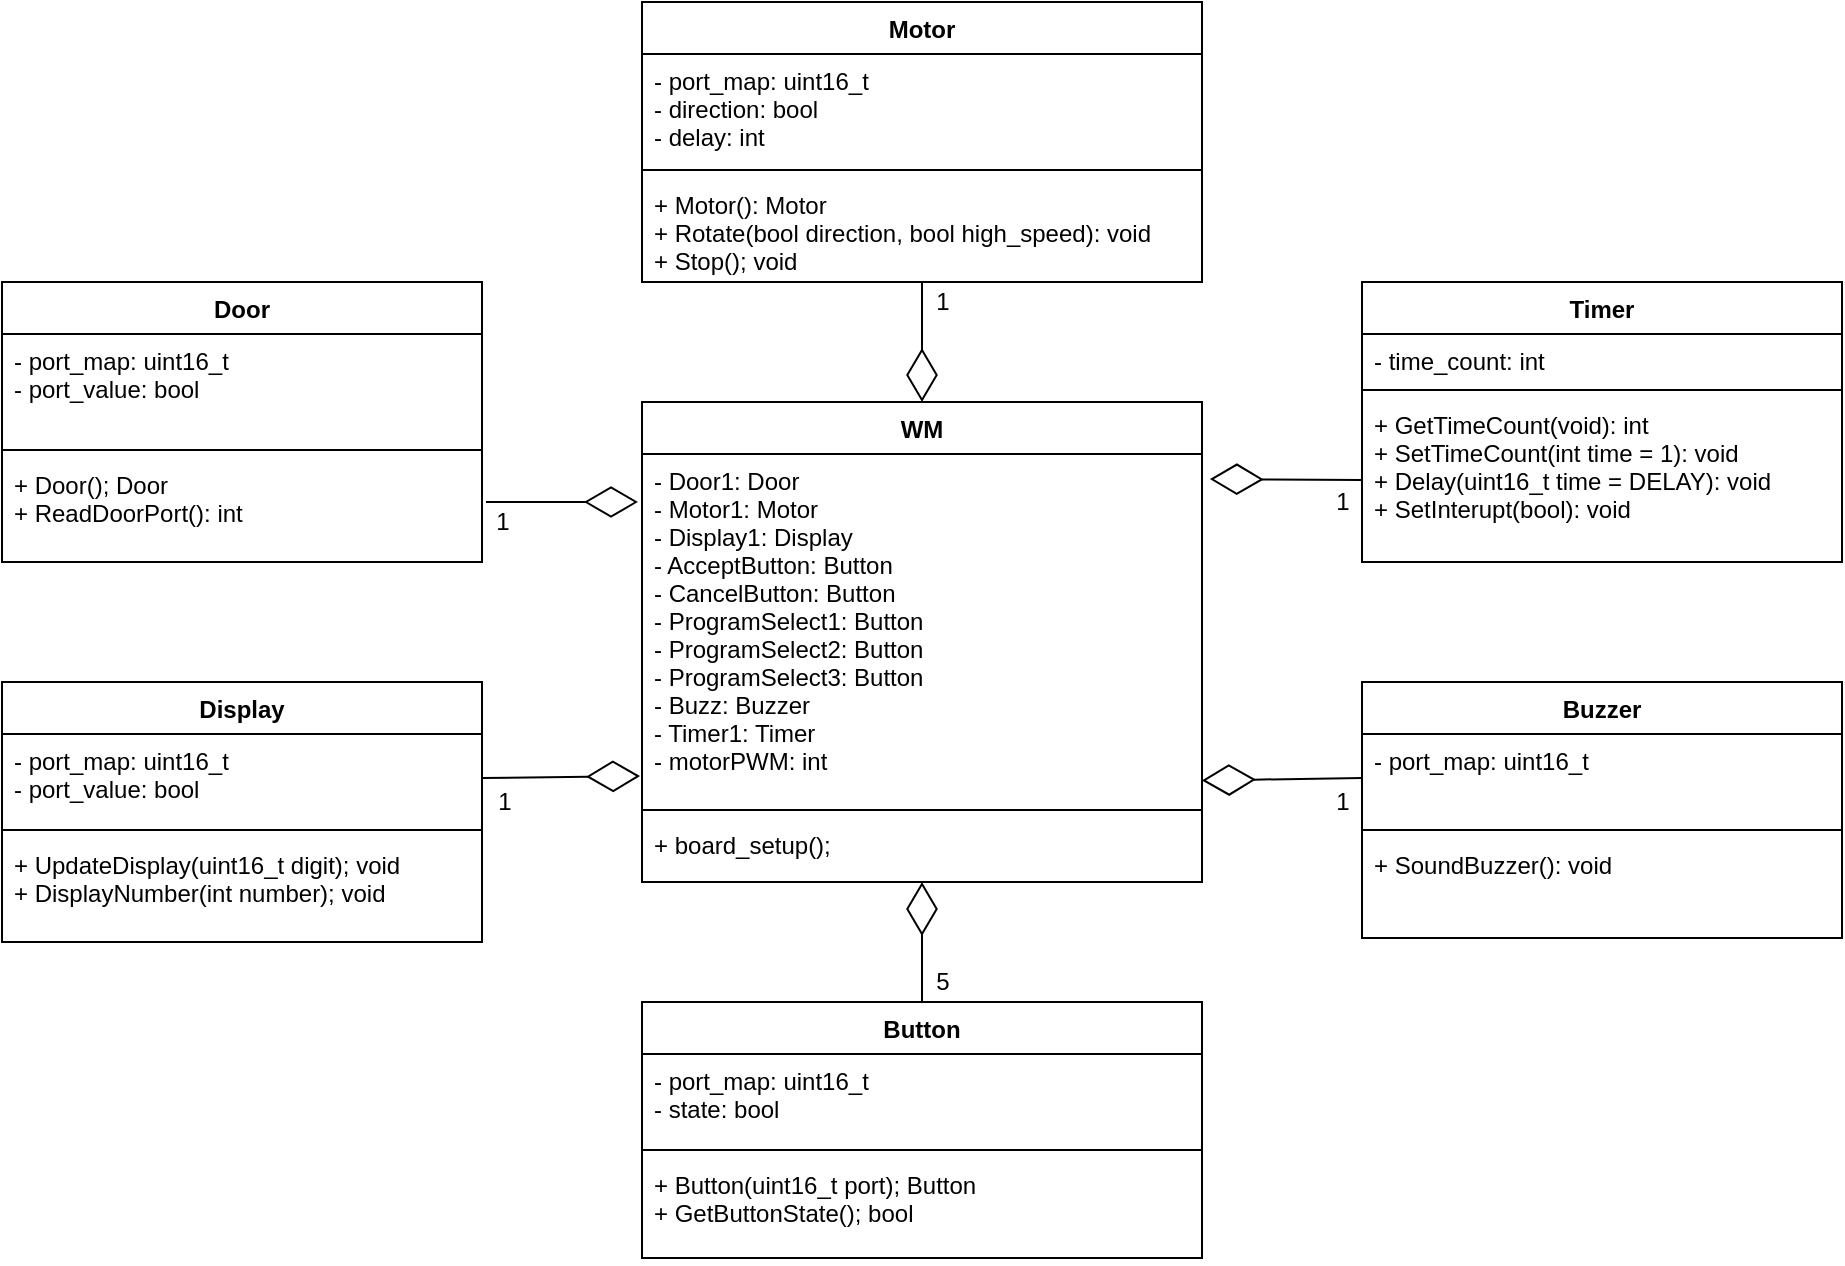 <mxfile version="12.9.2" type="device"><diagram id="pVsU2oSZBVo4-2c2Bmzq" name="Page-1"><mxGraphModel dx="1000" dy="1074" grid="1" gridSize="10" guides="1" tooltips="1" connect="1" arrows="1" fold="1" page="1" pageScale="1" pageWidth="850" pageHeight="1100" math="0" shadow="0"><root><mxCell id="0"/><mxCell id="1" parent="0"/><mxCell id="GTc1a9FZaYtlcI2hHJO6-22" value="" style="endArrow=diamondThin;endFill=0;endSize=24;html=1;exitX=0;exitY=0.5;exitDx=0;exitDy=0;entryX=1;entryY=0.938;entryDx=0;entryDy=0;entryPerimeter=0;" parent="1" edge="1" target="VJXKtaoYKsOkJ8yRL-eg-13" source="hfVv41pX3rPB13CAI_6Z-10"><mxGeometry width="160" relative="1" as="geometry"><mxPoint x="960" y="690" as="sourcePoint"/><mxPoint x="940" y="660" as="targetPoint"/></mxGeometry></mxCell><mxCell id="GTc1a9FZaYtlcI2hHJO6-23" value="1" style="text;html=1;resizable=0;points=[];align=center;verticalAlign=middle;labelBackgroundColor=#ffffff;" parent="GTc1a9FZaYtlcI2hHJO6-22" vertex="1" connectable="0"><mxGeometry x="-0.563" relative="1" as="geometry"><mxPoint x="7.71" y="11.73" as="offset"/></mxGeometry></mxCell><mxCell id="TkyrM7YmOiF51EBEwgbs-77" value="Door" style="swimlane;fontStyle=1;align=center;verticalAlign=top;childLayout=stackLayout;horizontal=1;startSize=26;horizontalStack=0;resizeParent=1;resizeParentMax=0;resizeLast=0;collapsible=1;marginBottom=0;" parent="1" vertex="1"><mxGeometry x="320" y="440" width="240" height="140" as="geometry"/></mxCell><mxCell id="TkyrM7YmOiF51EBEwgbs-78" value="- port_map: uint16_t&#10;- port_value: bool" style="text;strokeColor=none;fillColor=none;align=left;verticalAlign=top;spacingLeft=4;spacingRight=4;overflow=hidden;rotatable=0;points=[[0,0.5],[1,0.5]];portConstraint=eastwest;" parent="TkyrM7YmOiF51EBEwgbs-77" vertex="1"><mxGeometry y="26" width="240" height="54" as="geometry"/></mxCell><mxCell id="TkyrM7YmOiF51EBEwgbs-79" value="" style="line;strokeWidth=1;fillColor=none;align=left;verticalAlign=middle;spacingTop=-1;spacingLeft=3;spacingRight=3;rotatable=0;labelPosition=right;points=[];portConstraint=eastwest;" parent="TkyrM7YmOiF51EBEwgbs-77" vertex="1"><mxGeometry y="80" width="240" height="8" as="geometry"/></mxCell><mxCell id="TkyrM7YmOiF51EBEwgbs-80" value="+ Door(); Door&#10;+ ReadDoorPort(): int" style="text;strokeColor=none;fillColor=none;align=left;verticalAlign=top;spacingLeft=4;spacingRight=4;overflow=hidden;rotatable=0;points=[[0,0.5],[1,0.5]];portConstraint=eastwest;" parent="TkyrM7YmOiF51EBEwgbs-77" vertex="1"><mxGeometry y="88" width="240" height="52" as="geometry"/></mxCell><mxCell id="hfVv41pX3rPB13CAI_6Z-22" value="Timer" style="swimlane;fontStyle=1;align=center;verticalAlign=top;childLayout=stackLayout;horizontal=1;startSize=26;horizontalStack=0;resizeParent=1;resizeParentMax=0;resizeLast=0;collapsible=1;marginBottom=0;" parent="1" vertex="1"><mxGeometry x="1000" y="440" width="240" height="140" as="geometry"/></mxCell><mxCell id="hfVv41pX3rPB13CAI_6Z-23" value="- time_count: int" style="text;strokeColor=none;fillColor=none;align=left;verticalAlign=top;spacingLeft=4;spacingRight=4;overflow=hidden;rotatable=0;points=[[0,0.5],[1,0.5]];portConstraint=eastwest;" parent="hfVv41pX3rPB13CAI_6Z-22" vertex="1"><mxGeometry y="26" width="240" height="24" as="geometry"/></mxCell><mxCell id="hfVv41pX3rPB13CAI_6Z-24" value="" style="line;strokeWidth=1;fillColor=none;align=left;verticalAlign=middle;spacingTop=-1;spacingLeft=3;spacingRight=3;rotatable=0;labelPosition=right;points=[];portConstraint=eastwest;" parent="hfVv41pX3rPB13CAI_6Z-22" vertex="1"><mxGeometry y="50" width="240" height="8" as="geometry"/></mxCell><mxCell id="hfVv41pX3rPB13CAI_6Z-25" value="+ GetTimeCount(void): int&#10;+ SetTimeCount(int time = 1): void&#10;+ Delay(uint16_t time = DELAY): void&#10;+ SetInterupt(bool): void" style="text;strokeColor=none;fillColor=none;align=left;verticalAlign=top;spacingLeft=4;spacingRight=4;overflow=hidden;rotatable=0;points=[[0,0.5],[1,0.5]];portConstraint=eastwest;" parent="hfVv41pX3rPB13CAI_6Z-22" vertex="1"><mxGeometry y="58" width="240" height="82" as="geometry"/></mxCell><mxCell id="hfVv41pX3rPB13CAI_6Z-5" value="Motor" style="swimlane;fontStyle=1;align=center;verticalAlign=top;childLayout=stackLayout;horizontal=1;startSize=26;horizontalStack=0;resizeParent=1;resizeParentMax=0;resizeLast=0;collapsible=1;marginBottom=0;" parent="1" vertex="1"><mxGeometry x="640" y="300" width="280" height="140" as="geometry"/></mxCell><mxCell id="hfVv41pX3rPB13CAI_6Z-6" value="- port_map: uint16_t&#10;- direction: bool&#10;- delay: int" style="text;strokeColor=none;fillColor=none;align=left;verticalAlign=top;spacingLeft=4;spacingRight=4;overflow=hidden;rotatable=0;points=[[0,0.5],[1,0.5]];portConstraint=eastwest;" parent="hfVv41pX3rPB13CAI_6Z-5" vertex="1"><mxGeometry y="26" width="280" height="54" as="geometry"/></mxCell><mxCell id="hfVv41pX3rPB13CAI_6Z-7" value="" style="line;strokeWidth=1;fillColor=none;align=left;verticalAlign=middle;spacingTop=-1;spacingLeft=3;spacingRight=3;rotatable=0;labelPosition=right;points=[];portConstraint=eastwest;" parent="hfVv41pX3rPB13CAI_6Z-5" vertex="1"><mxGeometry y="80" width="280" height="8" as="geometry"/></mxCell><mxCell id="hfVv41pX3rPB13CAI_6Z-8" value="+ Motor(): Motor&#10;+ Rotate(bool direction, bool high_speed): void&#10;+ Stop(); void" style="text;strokeColor=none;fillColor=none;align=left;verticalAlign=top;spacingLeft=4;spacingRight=4;overflow=hidden;rotatable=0;points=[[0,0.5],[1,0.5]];portConstraint=eastwest;" parent="hfVv41pX3rPB13CAI_6Z-5" vertex="1"><mxGeometry y="88" width="280" height="52" as="geometry"/></mxCell><mxCell id="hfVv41pX3rPB13CAI_6Z-1" value="Button" style="swimlane;fontStyle=1;align=center;verticalAlign=top;childLayout=stackLayout;horizontal=1;startSize=26;horizontalStack=0;resizeParent=1;resizeParentMax=0;resizeLast=0;collapsible=1;marginBottom=0;" parent="1" vertex="1"><mxGeometry x="640" y="800" width="280" height="128" as="geometry"/></mxCell><mxCell id="hfVv41pX3rPB13CAI_6Z-2" value="- port_map: uint16_t&#10;- state: bool" style="text;strokeColor=none;fillColor=none;align=left;verticalAlign=top;spacingLeft=4;spacingRight=4;overflow=hidden;rotatable=0;points=[[0,0.5],[1,0.5]];portConstraint=eastwest;" parent="hfVv41pX3rPB13CAI_6Z-1" vertex="1"><mxGeometry y="26" width="280" height="44" as="geometry"/></mxCell><mxCell id="hfVv41pX3rPB13CAI_6Z-3" value="" style="line;strokeWidth=1;fillColor=none;align=left;verticalAlign=middle;spacingTop=-1;spacingLeft=3;spacingRight=3;rotatable=0;labelPosition=right;points=[];portConstraint=eastwest;" parent="hfVv41pX3rPB13CAI_6Z-1" vertex="1"><mxGeometry y="70" width="280" height="8" as="geometry"/></mxCell><mxCell id="hfVv41pX3rPB13CAI_6Z-4" value="+ Button(uint16_t port); Button&#10;+ GetButtonState(); bool" style="text;strokeColor=none;fillColor=none;align=left;verticalAlign=top;spacingLeft=4;spacingRight=4;overflow=hidden;rotatable=0;points=[[0,0.5],[1,0.5]];portConstraint=eastwest;" parent="hfVv41pX3rPB13CAI_6Z-1" vertex="1"><mxGeometry y="78" width="280" height="50" as="geometry"/></mxCell><mxCell id="hfVv41pX3rPB13CAI_6Z-13" value="Display" style="swimlane;fontStyle=1;align=center;verticalAlign=top;childLayout=stackLayout;horizontal=1;startSize=26;horizontalStack=0;resizeParent=1;resizeParentMax=0;resizeLast=0;collapsible=1;marginBottom=0;" parent="1" vertex="1"><mxGeometry x="320" y="640" width="240" height="130" as="geometry"/></mxCell><mxCell id="hfVv41pX3rPB13CAI_6Z-14" value="- port_map: uint16_t &#10;- port_value: bool" style="text;strokeColor=none;fillColor=none;align=left;verticalAlign=top;spacingLeft=4;spacingRight=4;overflow=hidden;rotatable=0;points=[[0,0.5],[1,0.5]];portConstraint=eastwest;" parent="hfVv41pX3rPB13CAI_6Z-13" vertex="1"><mxGeometry y="26" width="240" height="44" as="geometry"/></mxCell><mxCell id="hfVv41pX3rPB13CAI_6Z-15" value="" style="line;strokeWidth=1;fillColor=none;align=left;verticalAlign=middle;spacingTop=-1;spacingLeft=3;spacingRight=3;rotatable=0;labelPosition=right;points=[];portConstraint=eastwest;" parent="hfVv41pX3rPB13CAI_6Z-13" vertex="1"><mxGeometry y="70" width="240" height="8" as="geometry"/></mxCell><mxCell id="hfVv41pX3rPB13CAI_6Z-16" value="+ UpdateDisplay(uint16_t digit); void&#10;+ DisplayNumber(int number); void" style="text;strokeColor=none;fillColor=none;align=left;verticalAlign=top;spacingLeft=4;spacingRight=4;overflow=hidden;rotatable=0;points=[[0,0.5],[1,0.5]];portConstraint=eastwest;" parent="hfVv41pX3rPB13CAI_6Z-13" vertex="1"><mxGeometry y="78" width="240" height="52" as="geometry"/></mxCell><mxCell id="hfVv41pX3rPB13CAI_6Z-9" value="Buzzer" style="swimlane;fontStyle=1;align=center;verticalAlign=top;childLayout=stackLayout;horizontal=1;startSize=26;horizontalStack=0;resizeParent=1;resizeParentMax=0;resizeLast=0;collapsible=1;marginBottom=0;" parent="1" vertex="1"><mxGeometry x="1000" y="640" width="240" height="128" as="geometry"/></mxCell><mxCell id="hfVv41pX3rPB13CAI_6Z-10" value="- port_map: uint16_t" style="text;strokeColor=none;fillColor=none;align=left;verticalAlign=top;spacingLeft=4;spacingRight=4;overflow=hidden;rotatable=0;points=[[0,0.5],[1,0.5]];portConstraint=eastwest;" parent="hfVv41pX3rPB13CAI_6Z-9" vertex="1"><mxGeometry y="26" width="240" height="44" as="geometry"/></mxCell><mxCell id="hfVv41pX3rPB13CAI_6Z-11" value="" style="line;strokeWidth=1;fillColor=none;align=left;verticalAlign=middle;spacingTop=-1;spacingLeft=3;spacingRight=3;rotatable=0;labelPosition=right;points=[];portConstraint=eastwest;" parent="hfVv41pX3rPB13CAI_6Z-9" vertex="1"><mxGeometry y="70" width="240" height="8" as="geometry"/></mxCell><mxCell id="hfVv41pX3rPB13CAI_6Z-12" value="+ SoundBuzzer(): void" style="text;strokeColor=none;fillColor=none;align=left;verticalAlign=top;spacingLeft=4;spacingRight=4;overflow=hidden;rotatable=0;points=[[0,0.5],[1,0.5]];portConstraint=eastwest;" parent="hfVv41pX3rPB13CAI_6Z-9" vertex="1"><mxGeometry y="78" width="240" height="50" as="geometry"/></mxCell><mxCell id="VJXKtaoYKsOkJ8yRL-eg-2" value="" style="endArrow=diamondThin;endFill=0;endSize=24;html=1;exitX=0.5;exitY=0;exitDx=0;exitDy=0;" edge="1" parent="1" source="hfVv41pX3rPB13CAI_6Z-1"><mxGeometry width="160" relative="1" as="geometry"><mxPoint x="970" y="700" as="sourcePoint"/><mxPoint x="780" y="740" as="targetPoint"/></mxGeometry></mxCell><mxCell id="VJXKtaoYKsOkJ8yRL-eg-3" value="5" style="text;html=1;resizable=0;points=[];align=center;verticalAlign=middle;labelBackgroundColor=#ffffff;" vertex="1" connectable="0" parent="VJXKtaoYKsOkJ8yRL-eg-2"><mxGeometry x="-0.563" relative="1" as="geometry"><mxPoint x="10" y="3.2" as="offset"/></mxGeometry></mxCell><mxCell id="VJXKtaoYKsOkJ8yRL-eg-4" value="" style="endArrow=diamondThin;endFill=0;endSize=24;html=1;exitX=1;exitY=0.5;exitDx=0;exitDy=0;" edge="1" parent="1" source="hfVv41pX3rPB13CAI_6Z-14"><mxGeometry width="160" relative="1" as="geometry"><mxPoint x="980" y="710" as="sourcePoint"/><mxPoint x="639" y="687" as="targetPoint"/></mxGeometry></mxCell><mxCell id="VJXKtaoYKsOkJ8yRL-eg-5" value="1" style="text;html=1;resizable=0;points=[];align=center;verticalAlign=middle;labelBackgroundColor=#ffffff;" vertex="1" connectable="0" parent="VJXKtaoYKsOkJ8yRL-eg-4"><mxGeometry x="-0.563" relative="1" as="geometry"><mxPoint x="-7.24" y="12.22" as="offset"/></mxGeometry></mxCell><mxCell id="VJXKtaoYKsOkJ8yRL-eg-6" value="" style="endArrow=diamondThin;endFill=0;endSize=24;html=1;exitX=0;exitY=0.5;exitDx=0;exitDy=0;entryX=1.014;entryY=0.072;entryDx=0;entryDy=0;entryPerimeter=0;" edge="1" parent="1" source="hfVv41pX3rPB13CAI_6Z-25" target="VJXKtaoYKsOkJ8yRL-eg-13"><mxGeometry width="160" relative="1" as="geometry"><mxPoint x="990" y="720" as="sourcePoint"/><mxPoint x="930" y="520" as="targetPoint"/></mxGeometry></mxCell><mxCell id="VJXKtaoYKsOkJ8yRL-eg-7" value="1" style="text;html=1;resizable=0;points=[];align=center;verticalAlign=middle;labelBackgroundColor=#ffffff;" vertex="1" connectable="0" parent="VJXKtaoYKsOkJ8yRL-eg-6"><mxGeometry x="-0.563" relative="1" as="geometry"><mxPoint x="6.57" y="11.1" as="offset"/></mxGeometry></mxCell><mxCell id="VJXKtaoYKsOkJ8yRL-eg-8" value="" style="endArrow=diamondThin;endFill=0;endSize=24;html=1;exitX=0.5;exitY=1;exitDx=0;exitDy=0;exitPerimeter=0;entryX=0.5;entryY=0;entryDx=0;entryDy=0;" edge="1" parent="1" source="hfVv41pX3rPB13CAI_6Z-8" target="VJXKtaoYKsOkJ8yRL-eg-12"><mxGeometry width="160" relative="1" as="geometry"><mxPoint x="1000" y="730" as="sourcePoint"/><mxPoint x="780" y="490" as="targetPoint"/></mxGeometry></mxCell><mxCell id="VJXKtaoYKsOkJ8yRL-eg-9" value="1" style="text;html=1;resizable=0;points=[];align=center;verticalAlign=middle;labelBackgroundColor=#ffffff;" vertex="1" connectable="0" parent="VJXKtaoYKsOkJ8yRL-eg-8"><mxGeometry x="-0.563" relative="1" as="geometry"><mxPoint x="10" y="-3.2" as="offset"/></mxGeometry></mxCell><mxCell id="VJXKtaoYKsOkJ8yRL-eg-10" value="" style="endArrow=diamondThin;endFill=0;endSize=24;html=1;" edge="1" parent="1"><mxGeometry width="160" relative="1" as="geometry"><mxPoint x="562" y="550" as="sourcePoint"/><mxPoint x="638" y="550" as="targetPoint"/></mxGeometry></mxCell><mxCell id="VJXKtaoYKsOkJ8yRL-eg-11" value="1" style="text;html=1;resizable=0;points=[];align=center;verticalAlign=middle;labelBackgroundColor=#ffffff;" vertex="1" connectable="0" parent="VJXKtaoYKsOkJ8yRL-eg-10"><mxGeometry x="-0.563" relative="1" as="geometry"><mxPoint x="-8.57" y="10" as="offset"/></mxGeometry></mxCell><mxCell id="VJXKtaoYKsOkJ8yRL-eg-12" value="WM" style="swimlane;fontStyle=1;align=center;verticalAlign=top;childLayout=stackLayout;horizontal=1;startSize=26;horizontalStack=0;resizeParent=1;resizeParentMax=0;resizeLast=0;collapsible=1;marginBottom=0;" vertex="1" parent="1"><mxGeometry x="640" y="500" width="280" height="240" as="geometry"/></mxCell><mxCell id="VJXKtaoYKsOkJ8yRL-eg-13" value="- Door1: Door&#10;- Motor1: Motor&#10;- Display1: Display&#10;- AcceptButton: Button &#10;- CancelButton: Button &#10;- ProgramSelect1: Button &#10;- ProgramSelect2: Button &#10;- ProgramSelect3: Button &#10;- Buzz: Buzzer&#10;- Timer1: Timer&#10;- motorPWM: int" style="text;strokeColor=none;fillColor=none;align=left;verticalAlign=top;spacingLeft=4;spacingRight=4;overflow=hidden;rotatable=0;points=[[0,0.5],[1,0.5]];portConstraint=eastwest;" vertex="1" parent="VJXKtaoYKsOkJ8yRL-eg-12"><mxGeometry y="26" width="280" height="174" as="geometry"/></mxCell><mxCell id="VJXKtaoYKsOkJ8yRL-eg-14" value="" style="line;strokeWidth=1;fillColor=none;align=left;verticalAlign=middle;spacingTop=-1;spacingLeft=3;spacingRight=3;rotatable=0;labelPosition=right;points=[];portConstraint=eastwest;" vertex="1" parent="VJXKtaoYKsOkJ8yRL-eg-12"><mxGeometry y="200" width="280" height="8" as="geometry"/></mxCell><mxCell id="VJXKtaoYKsOkJ8yRL-eg-15" value="+ board_setup();" style="text;strokeColor=none;fillColor=none;align=left;verticalAlign=top;spacingLeft=4;spacingRight=4;overflow=hidden;rotatable=0;points=[[0,0.5],[1,0.5]];portConstraint=eastwest;" vertex="1" parent="VJXKtaoYKsOkJ8yRL-eg-12"><mxGeometry y="208" width="280" height="32" as="geometry"/></mxCell></root></mxGraphModel></diagram></mxfile>
